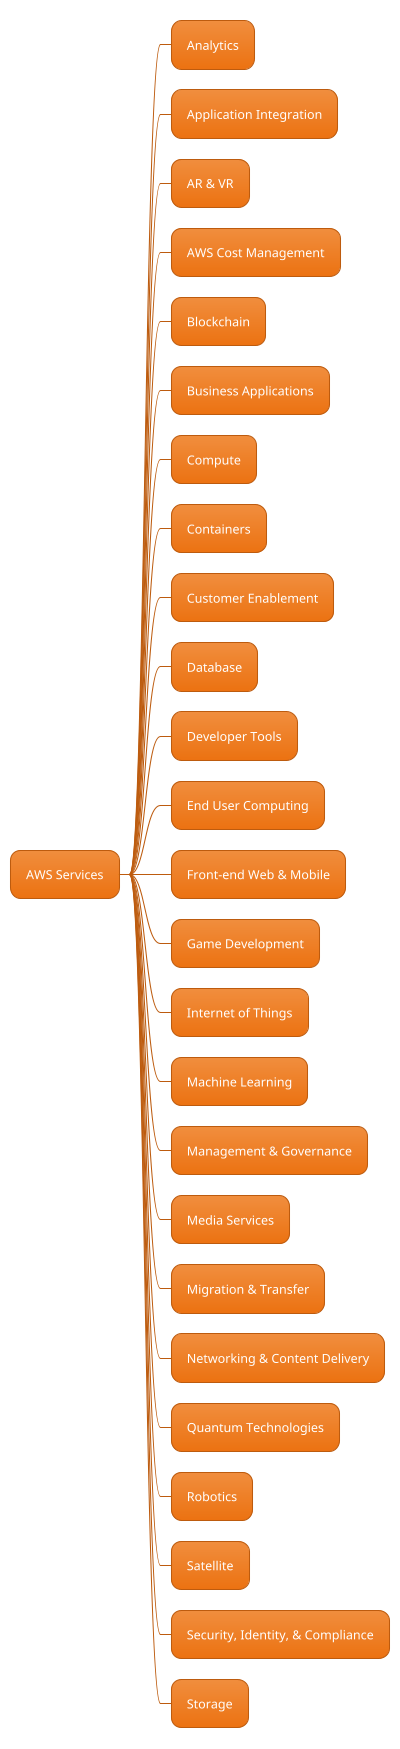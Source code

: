 @startmindmap

!theme aws-orange
skinparam topurl https://plantuml.com/

* AWS Services
** Analytics
** Application Integration
** AR & VR
** AWS Cost Management
** Blockchain
** Business Applications
** Compute
** Containers
** Customer Enablement
** Database
** Developer Tools
** End User Computing
** Front-end Web & Mobile
** Game Development
** Internet of Things
** Machine Learning
** Management & Governance
** Media Services
** Migration & Transfer
** Networking & Content Delivery
** Quantum Technologies
** Robotics
** Satellite
** Security, Identity, & Compliance
** Storage
@endmindmap